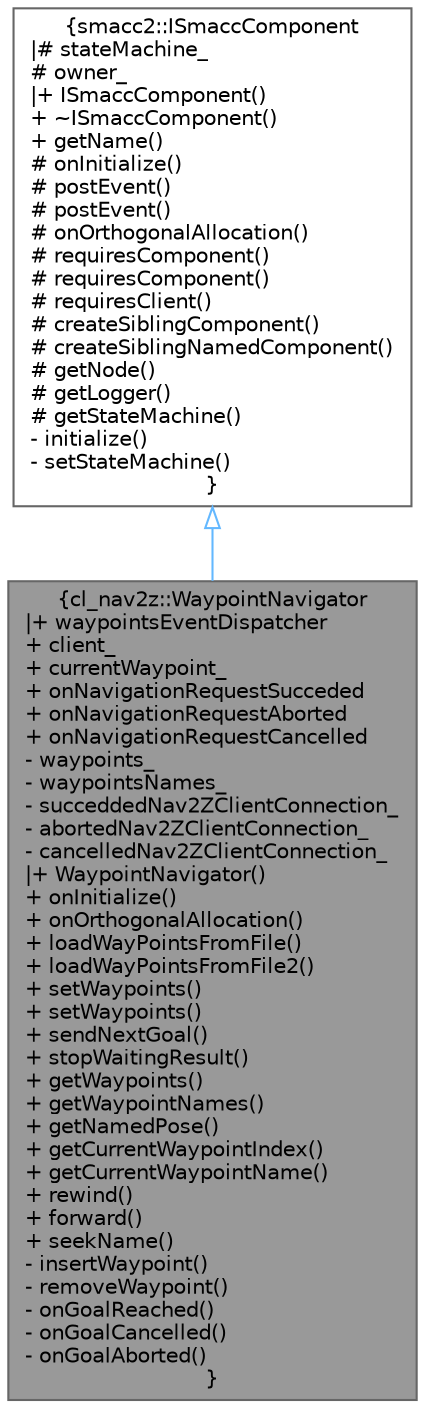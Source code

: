 digraph "cl_nav2z::WaypointNavigator"
{
 // LATEX_PDF_SIZE
  bgcolor="transparent";
  edge [fontname=Helvetica,fontsize=10,labelfontname=Helvetica,labelfontsize=10];
  node [fontname=Helvetica,fontsize=10,shape=box,height=0.2,width=0.4];
  Node1 [label="{cl_nav2z::WaypointNavigator\n|+ waypointsEventDispatcher\l+ client_\l+ currentWaypoint_\l+ onNavigationRequestSucceded\l+ onNavigationRequestAborted\l+ onNavigationRequestCancelled\l- waypoints_\l- waypointsNames_\l- succeddedNav2ZClientConnection_\l- abortedNav2ZClientConnection_\l- cancelledNav2ZClientConnection_\l|+ WaypointNavigator()\l+ onInitialize()\l+ onOrthogonalAllocation()\l+ loadWayPointsFromFile()\l+ loadWayPointsFromFile2()\l+ setWaypoints()\l+ setWaypoints()\l+ sendNextGoal()\l+ stopWaitingResult()\l+ getWaypoints()\l+ getWaypointNames()\l+ getNamedPose()\l+ getCurrentWaypointIndex()\l+ getCurrentWaypointName()\l+ rewind()\l+ forward()\l+ seekName()\l- insertWaypoint()\l- removeWaypoint()\l- onGoalReached()\l- onGoalCancelled()\l- onGoalAborted()\l}",height=0.2,width=0.4,color="gray40", fillcolor="grey60", style="filled", fontcolor="black",tooltip=" "];
  Node2 -> Node1 [dir="back",color="steelblue1",style="solid",arrowtail="onormal"];
  Node2 [label="{smacc2::ISmaccComponent\n|# stateMachine_\l# owner_\l|+ ISmaccComponent()\l+ ~ISmaccComponent()\l+ getName()\l# onInitialize()\l# postEvent()\l# postEvent()\l# onOrthogonalAllocation()\l# requiresComponent()\l# requiresComponent()\l# requiresClient()\l# createSiblingComponent()\l# createSiblingNamedComponent()\l# getNode()\l# getLogger()\l# getStateMachine()\l- initialize()\l- setStateMachine()\l}",height=0.2,width=0.4,color="gray40", fillcolor="white", style="filled",URL="$classsmacc2_1_1ISmaccComponent.html",tooltip=" "];
}

